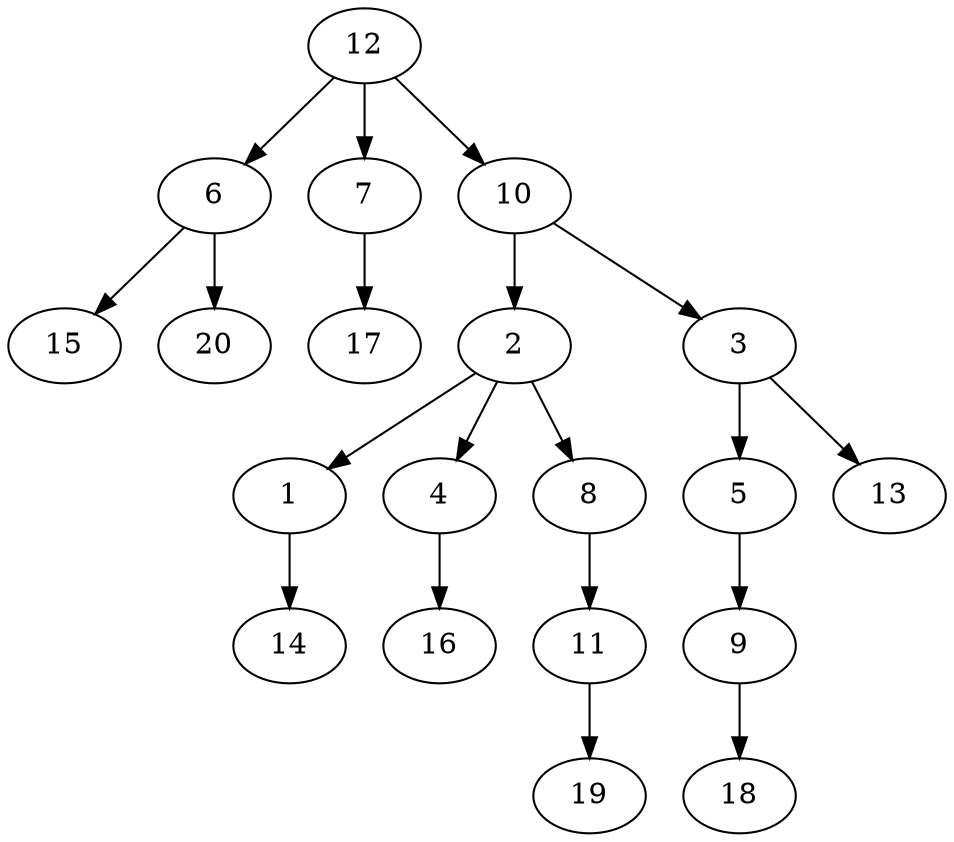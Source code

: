 digraph G {

 1-> {14}
 2-> { 1 4 8 }
 3-> { 5 13 }
 4-> {16}
 5-> {9}
 6-> { 15 20 }
 7-> {17}
 8-> {11}
 9-> {18}
 10-> { 2 3 }
 11-> {19}
 12-> {10 6 7}
 
 
 
}

